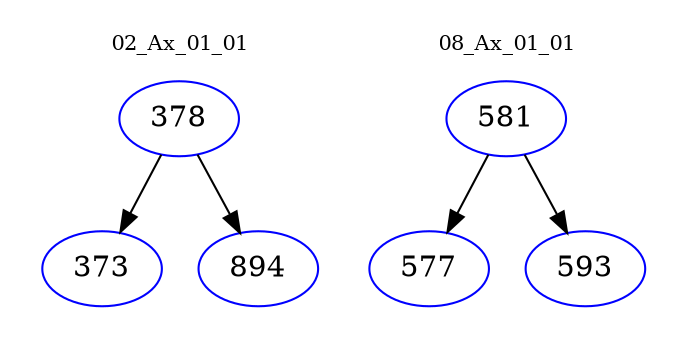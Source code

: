digraph{
subgraph cluster_0 {
color = white
label = "02_Ax_01_01";
fontsize=10;
T0_378 [label="378", color="blue"]
T0_378 -> T0_373 [color="black"]
T0_373 [label="373", color="blue"]
T0_378 -> T0_894 [color="black"]
T0_894 [label="894", color="blue"]
}
subgraph cluster_1 {
color = white
label = "08_Ax_01_01";
fontsize=10;
T1_581 [label="581", color="blue"]
T1_581 -> T1_577 [color="black"]
T1_577 [label="577", color="blue"]
T1_581 -> T1_593 [color="black"]
T1_593 [label="593", color="blue"]
}
}
